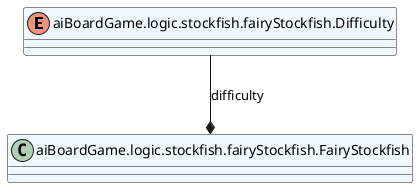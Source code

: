 @startuml classes_stockfish
set namespaceSeparator none
enum "aiBoardGame.logic.stockfish.fairyStockfish.Difficulty" as aiBoardGame.logic.stockfish.fairyStockfish.Difficulty #aliceblue {
}
class "aiBoardGame.logic.stockfish.fairyStockfish.FairyStockfish" as aiBoardGame.logic.stockfish.fairyStockfish.FairyStockfish #aliceblue {
}
aiBoardGame.logic.stockfish.fairyStockfish.Difficulty --* aiBoardGame.logic.stockfish.fairyStockfish.FairyStockfish : difficulty
@enduml
